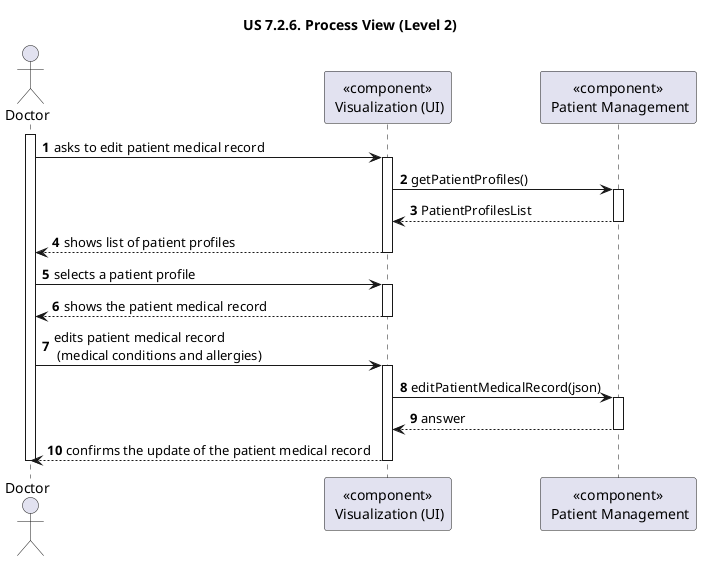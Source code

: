 @startuml
'https://plantuml.com/sequence-diagram

title "US 7.2.6. Process View (Level 2)"

autonumber
actor Doctor as DOC
participant "<<component>>\n Visualization (UI)" as UI
participant "<<component>>\n Patient Management" as BACK

activate DOC
DOC-> UI : asks to edit patient medical record
activate UI

'check if this part should be done to the backoffice instead
UI -> BACK : getPatientProfiles()
activate BACK

BACK --> UI : PatientProfilesList
deactivate BACK


DOC <-- UI : shows list of patient profiles
deactivate UI


DOC-> UI : selects a patient profile
activate UI

DOC <-- UI : shows the patient medical record
deactivate UI


DOC -> UI : edits patient medical record\n (medical conditions and allergies)
activate UI

UI -> BACK : editPatientMedicalRecord(json)
activate BACK

BACK --> UI : answer
deactivate BACK

DOC <-- UI : confirms the update of the patient medical record
deactivate UI
deactivate DOC

@enduml